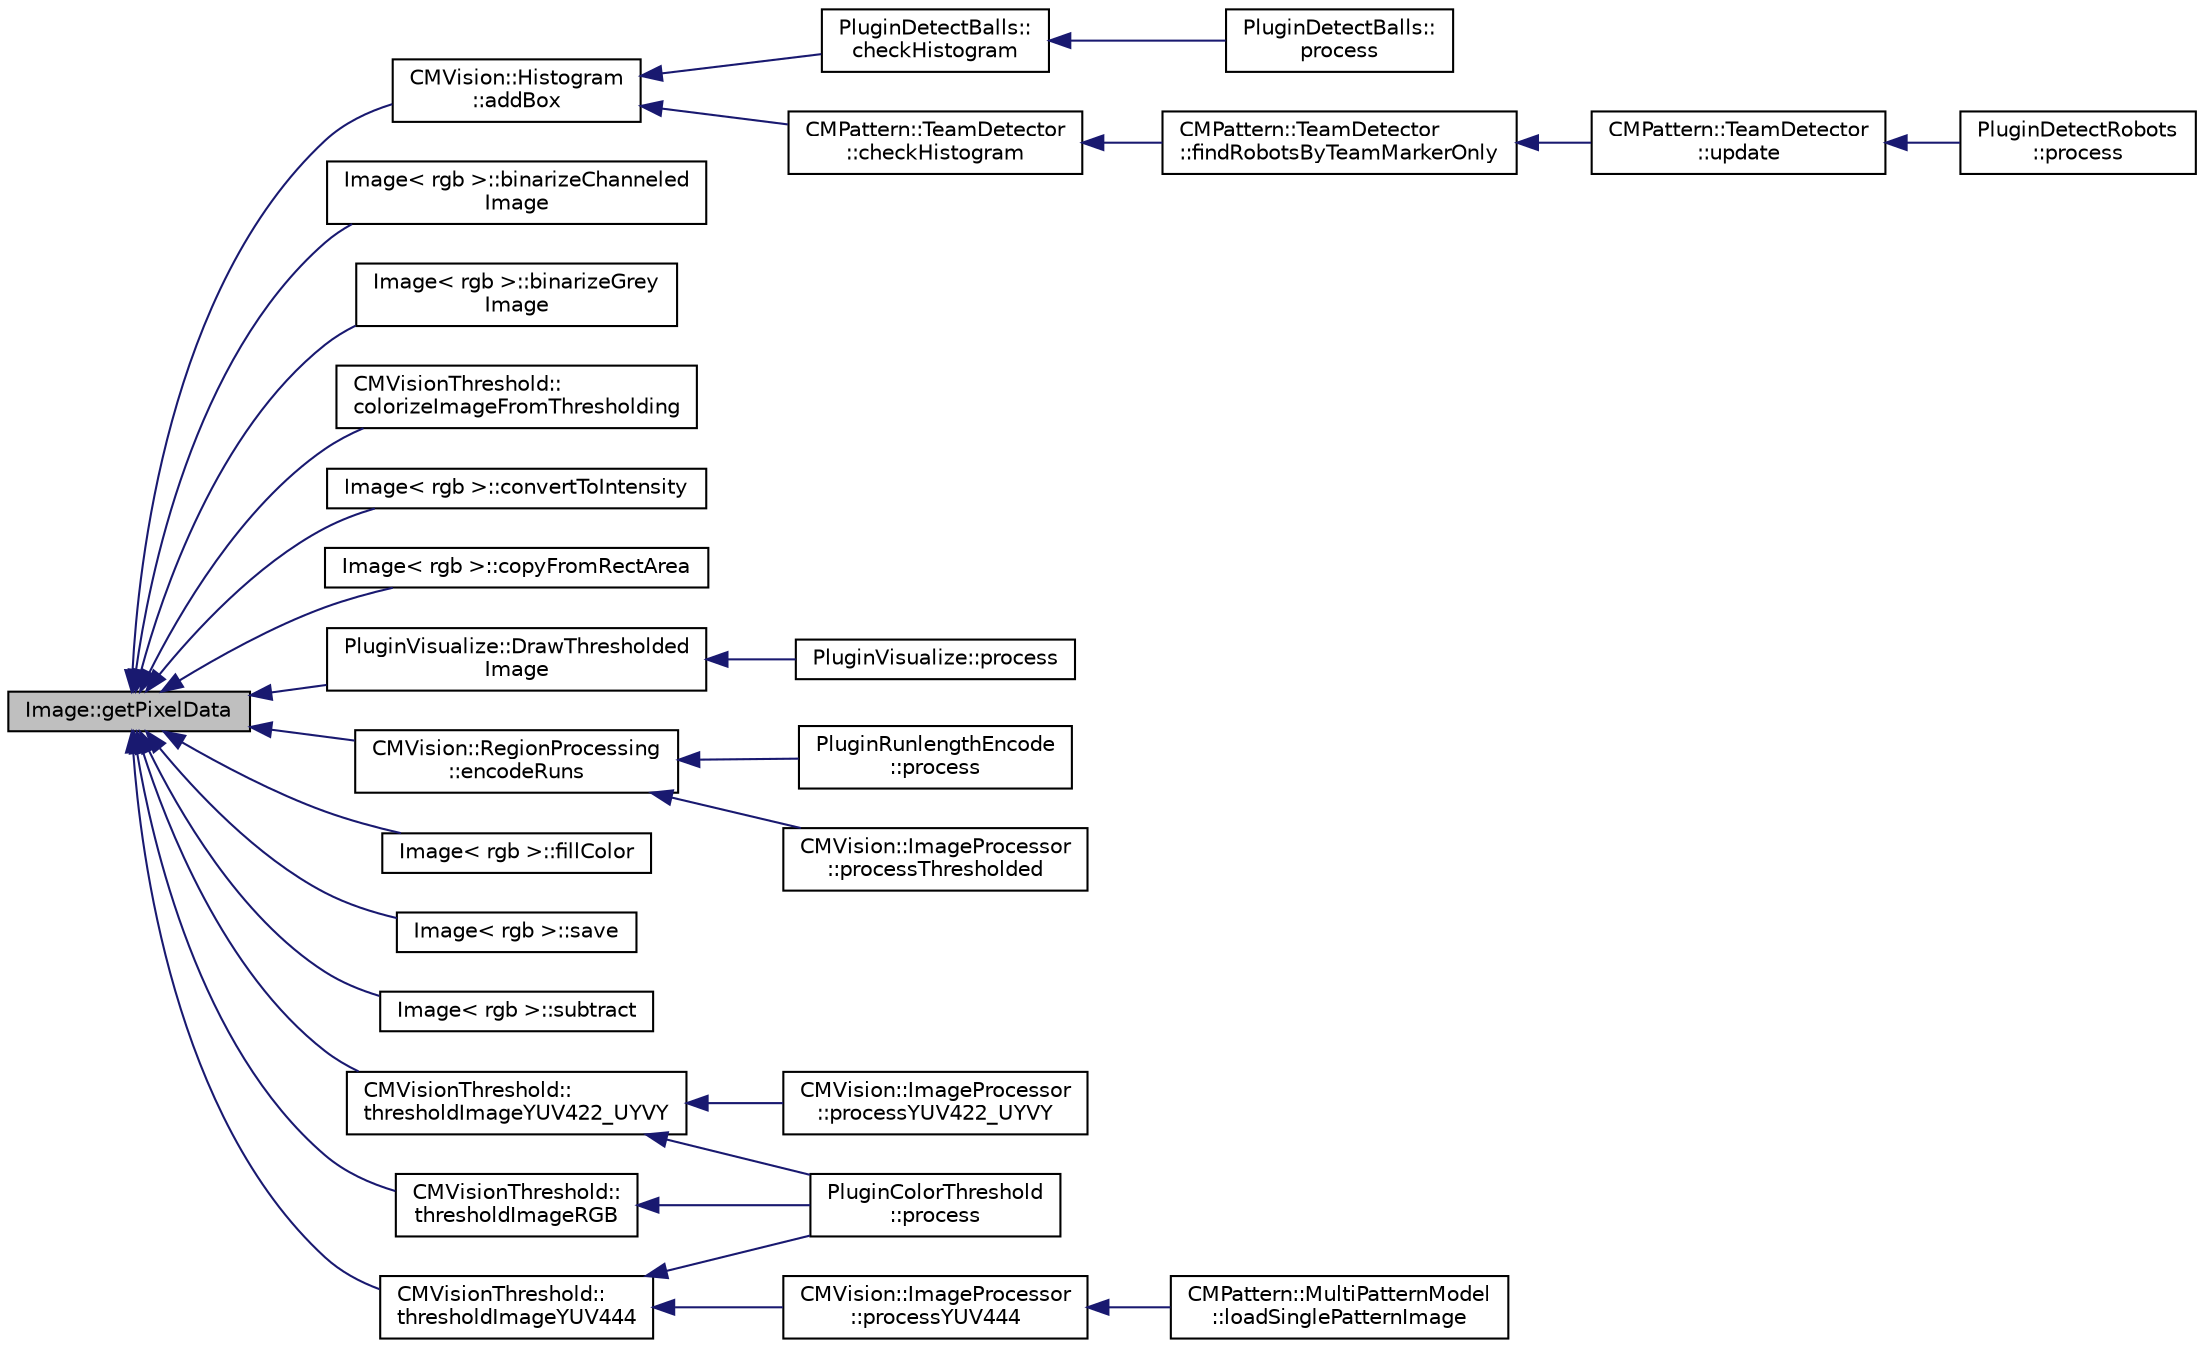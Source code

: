 digraph "Image::getPixelData"
{
 // INTERACTIVE_SVG=YES
  edge [fontname="Helvetica",fontsize="10",labelfontname="Helvetica",labelfontsize="10"];
  node [fontname="Helvetica",fontsize="10",shape=record];
  rankdir="LR";
  Node1 [label="Image::getPixelData",height=0.2,width=0.4,color="black", fillcolor="grey75", style="filled", fontcolor="black"];
  Node1 -> Node2 [dir="back",color="midnightblue",fontsize="10",style="solid",fontname="Helvetica"];
  Node2 [label="CMVision::Histogram\l::addBox",height=0.2,width=0.4,color="black", fillcolor="white", style="filled",URL="$de/d59/class_c_m_vision_1_1_histogram.html#aee548ba6c1f5efd9cb5506116462cf45"];
  Node2 -> Node3 [dir="back",color="midnightblue",fontsize="10",style="solid",fontname="Helvetica"];
  Node3 [label="PluginDetectBalls::\lcheckHistogram",height=0.2,width=0.4,color="black", fillcolor="white", style="filled",URL="$da/d5c/class_plugin_detect_balls.html#a431157dbd9e331cc67ca06d96500b99d"];
  Node3 -> Node4 [dir="back",color="midnightblue",fontsize="10",style="solid",fontname="Helvetica"];
  Node4 [label="PluginDetectBalls::\lprocess",height=0.2,width=0.4,color="black", fillcolor="white", style="filled",URL="$da/d5c/class_plugin_detect_balls.html#aedc36534989a26c68205855352f3e1d4"];
  Node2 -> Node5 [dir="back",color="midnightblue",fontsize="10",style="solid",fontname="Helvetica"];
  Node5 [label="CMPattern::TeamDetector\l::checkHistogram",height=0.2,width=0.4,color="black", fillcolor="white", style="filled",URL="$d2/dbb/class_c_m_pattern_1_1_team_detector.html#a97dd5482cbae7db4833f7155bb66b12a"];
  Node5 -> Node6 [dir="back",color="midnightblue",fontsize="10",style="solid",fontname="Helvetica"];
  Node6 [label="CMPattern::TeamDetector\l::findRobotsByTeamMarkerOnly",height=0.2,width=0.4,color="black", fillcolor="white", style="filled",URL="$d2/dbb/class_c_m_pattern_1_1_team_detector.html#a6b7f0f921dc9bafbee97d052e0377f5e"];
  Node6 -> Node7 [dir="back",color="midnightblue",fontsize="10",style="solid",fontname="Helvetica"];
  Node7 [label="CMPattern::TeamDetector\l::update",height=0.2,width=0.4,color="black", fillcolor="white", style="filled",URL="$d2/dbb/class_c_m_pattern_1_1_team_detector.html#a37658e3a0620aa89360f0e5ffb1b8259"];
  Node7 -> Node8 [dir="back",color="midnightblue",fontsize="10",style="solid",fontname="Helvetica"];
  Node8 [label="PluginDetectRobots\l::process",height=0.2,width=0.4,color="black", fillcolor="white", style="filled",URL="$de/d27/class_plugin_detect_robots.html#adcea998497d6d8c3de23ec75f993d3dc"];
  Node1 -> Node9 [dir="back",color="midnightblue",fontsize="10",style="solid",fontname="Helvetica"];
  Node9 [label="Image\< rgb \>::binarizeChanneled\lImage",height=0.2,width=0.4,color="black", fillcolor="white", style="filled",URL="$de/d73/class_image.html#ab27c31019e5f919a381206a127cd6efd"];
  Node1 -> Node10 [dir="back",color="midnightblue",fontsize="10",style="solid",fontname="Helvetica"];
  Node10 [label="Image\< rgb \>::binarizeGrey\lImage",height=0.2,width=0.4,color="black", fillcolor="white", style="filled",URL="$de/d73/class_image.html#ab16df712a735e02235045ef29d4f194c"];
  Node1 -> Node11 [dir="back",color="midnightblue",fontsize="10",style="solid",fontname="Helvetica"];
  Node11 [label="CMVisionThreshold::\lcolorizeImageFromThresholding",height=0.2,width=0.4,color="black", fillcolor="white", style="filled",URL="$df/dfa/class_c_m_vision_threshold.html#aa39ea00aad3c3d423c0bfb62d8e0675b"];
  Node1 -> Node12 [dir="back",color="midnightblue",fontsize="10",style="solid",fontname="Helvetica"];
  Node12 [label="Image\< rgb \>::convertToIntensity",height=0.2,width=0.4,color="black", fillcolor="white", style="filled",URL="$de/d73/class_image.html#a4055118ac0732d575a5a18e7dfd923a2"];
  Node1 -> Node13 [dir="back",color="midnightblue",fontsize="10",style="solid",fontname="Helvetica"];
  Node13 [label="Image\< rgb \>::copyFromRectArea",height=0.2,width=0.4,color="black", fillcolor="white", style="filled",URL="$de/d73/class_image.html#a8160fd6bfaf5ce50466c4d9d1a1207f2"];
  Node1 -> Node14 [dir="back",color="midnightblue",fontsize="10",style="solid",fontname="Helvetica"];
  Node14 [label="PluginVisualize::DrawThresholded\lImage",height=0.2,width=0.4,color="black", fillcolor="white", style="filled",URL="$db/d09/class_plugin_visualize.html#aa69fe5960ee518fe76baac262667cfc5"];
  Node14 -> Node15 [dir="back",color="midnightblue",fontsize="10",style="solid",fontname="Helvetica"];
  Node15 [label="PluginVisualize::process",height=0.2,width=0.4,color="black", fillcolor="white", style="filled",URL="$db/d09/class_plugin_visualize.html#a9fb83c5f31f4ad6205bada831b2547c0"];
  Node1 -> Node16 [dir="back",color="midnightblue",fontsize="10",style="solid",fontname="Helvetica"];
  Node16 [label="CMVision::RegionProcessing\l::encodeRuns",height=0.2,width=0.4,color="black", fillcolor="white", style="filled",URL="$d7/d54/class_c_m_vision_1_1_region_processing.html#a2770fce8bd4ac313ee104853b5b71078"];
  Node16 -> Node17 [dir="back",color="midnightblue",fontsize="10",style="solid",fontname="Helvetica"];
  Node17 [label="PluginRunlengthEncode\l::process",height=0.2,width=0.4,color="black", fillcolor="white", style="filled",URL="$dd/d41/class_plugin_runlength_encode.html#a9af9d0cedabb2d52b028f732b707324c"];
  Node16 -> Node18 [dir="back",color="midnightblue",fontsize="10",style="solid",fontname="Helvetica"];
  Node18 [label="CMVision::ImageProcessor\l::processThresholded",height=0.2,width=0.4,color="black", fillcolor="white", style="filled",URL="$d7/df4/class_c_m_vision_1_1_image_processor.html#a44dc920b71309ac27ead1f79292a893a"];
  Node1 -> Node19 [dir="back",color="midnightblue",fontsize="10",style="solid",fontname="Helvetica"];
  Node19 [label="Image\< rgb \>::fillColor",height=0.2,width=0.4,color="black", fillcolor="white", style="filled",URL="$de/d73/class_image.html#a609a8c36ef9bc6ec242544f82b2fe451"];
  Node1 -> Node20 [dir="back",color="midnightblue",fontsize="10",style="solid",fontname="Helvetica"];
  Node20 [label="Image\< rgb \>::save",height=0.2,width=0.4,color="black", fillcolor="white", style="filled",URL="$de/d73/class_image.html#ae52edd160c6e586d96e7b49f1a2f6eda"];
  Node1 -> Node21 [dir="back",color="midnightblue",fontsize="10",style="solid",fontname="Helvetica"];
  Node21 [label="Image\< rgb \>::subtract",height=0.2,width=0.4,color="black", fillcolor="white", style="filled",URL="$de/d73/class_image.html#a65effd0b4448bc9d9254ca078b39e4de"];
  Node1 -> Node22 [dir="back",color="midnightblue",fontsize="10",style="solid",fontname="Helvetica"];
  Node22 [label="CMVisionThreshold::\lthresholdImageRGB",height=0.2,width=0.4,color="black", fillcolor="white", style="filled",URL="$df/dfa/class_c_m_vision_threshold.html#a8210ba3eb28f88f1fe28365aad98223a"];
  Node22 -> Node23 [dir="back",color="midnightblue",fontsize="10",style="solid",fontname="Helvetica"];
  Node23 [label="PluginColorThreshold\l::process",height=0.2,width=0.4,color="black", fillcolor="white", style="filled",URL="$da/d9e/class_plugin_color_threshold.html#ae29da5a42de8efcc35c0f64856d781ae"];
  Node1 -> Node24 [dir="back",color="midnightblue",fontsize="10",style="solid",fontname="Helvetica"];
  Node24 [label="CMVisionThreshold::\lthresholdImageYUV422_UYVY",height=0.2,width=0.4,color="black", fillcolor="white", style="filled",URL="$df/dfa/class_c_m_vision_threshold.html#ad4da4b4d2722cfb057e66a82449b6ca7"];
  Node24 -> Node23 [dir="back",color="midnightblue",fontsize="10",style="solid",fontname="Helvetica"];
  Node24 -> Node25 [dir="back",color="midnightblue",fontsize="10",style="solid",fontname="Helvetica"];
  Node25 [label="CMVision::ImageProcessor\l::processYUV422_UYVY",height=0.2,width=0.4,color="black", fillcolor="white", style="filled",URL="$d7/df4/class_c_m_vision_1_1_image_processor.html#a7b59b169b46023805e236fa111980dc9"];
  Node1 -> Node26 [dir="back",color="midnightblue",fontsize="10",style="solid",fontname="Helvetica"];
  Node26 [label="CMVisionThreshold::\lthresholdImageYUV444",height=0.2,width=0.4,color="black", fillcolor="white", style="filled",URL="$df/dfa/class_c_m_vision_threshold.html#aedf6dafa855e0bc213ec60ab7a07c85b"];
  Node26 -> Node23 [dir="back",color="midnightblue",fontsize="10",style="solid",fontname="Helvetica"];
  Node26 -> Node27 [dir="back",color="midnightblue",fontsize="10",style="solid",fontname="Helvetica"];
  Node27 [label="CMVision::ImageProcessor\l::processYUV444",height=0.2,width=0.4,color="black", fillcolor="white", style="filled",URL="$d7/df4/class_c_m_vision_1_1_image_processor.html#af46987a468b109e9c3e834d442f18b4b"];
  Node27 -> Node28 [dir="back",color="midnightblue",fontsize="10",style="solid",fontname="Helvetica"];
  Node28 [label="CMPattern::MultiPatternModel\l::loadSinglePatternImage",height=0.2,width=0.4,color="black", fillcolor="white", style="filled",URL="$d1/d49/class_c_m_pattern_1_1_multi_pattern_model.html#aa1ae63073c7e67231b602938fb5b16a7"];
}
